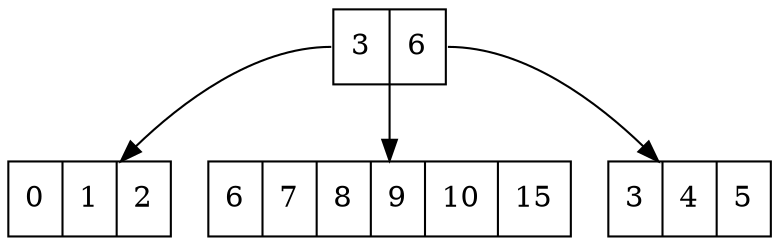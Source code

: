 digraph BPlusTree {
node [shape=record];
node0 [label="<f0> 3 | <f1> 6"];
node0:f0 -> node1;
node1 [label="<f0> 0 | <f1> 1 | <f2> 2"];
node0:f1 -> node2;
node2 [label="<f0> 3 | <f1> 4 | <f2> 5"];
node0:f2 -> node3;
node3 [label="<f0> 6 | <f1> 7 | <f2> 8 | <f3> 9 | <f4> 10 | <f5> 15"];
}
